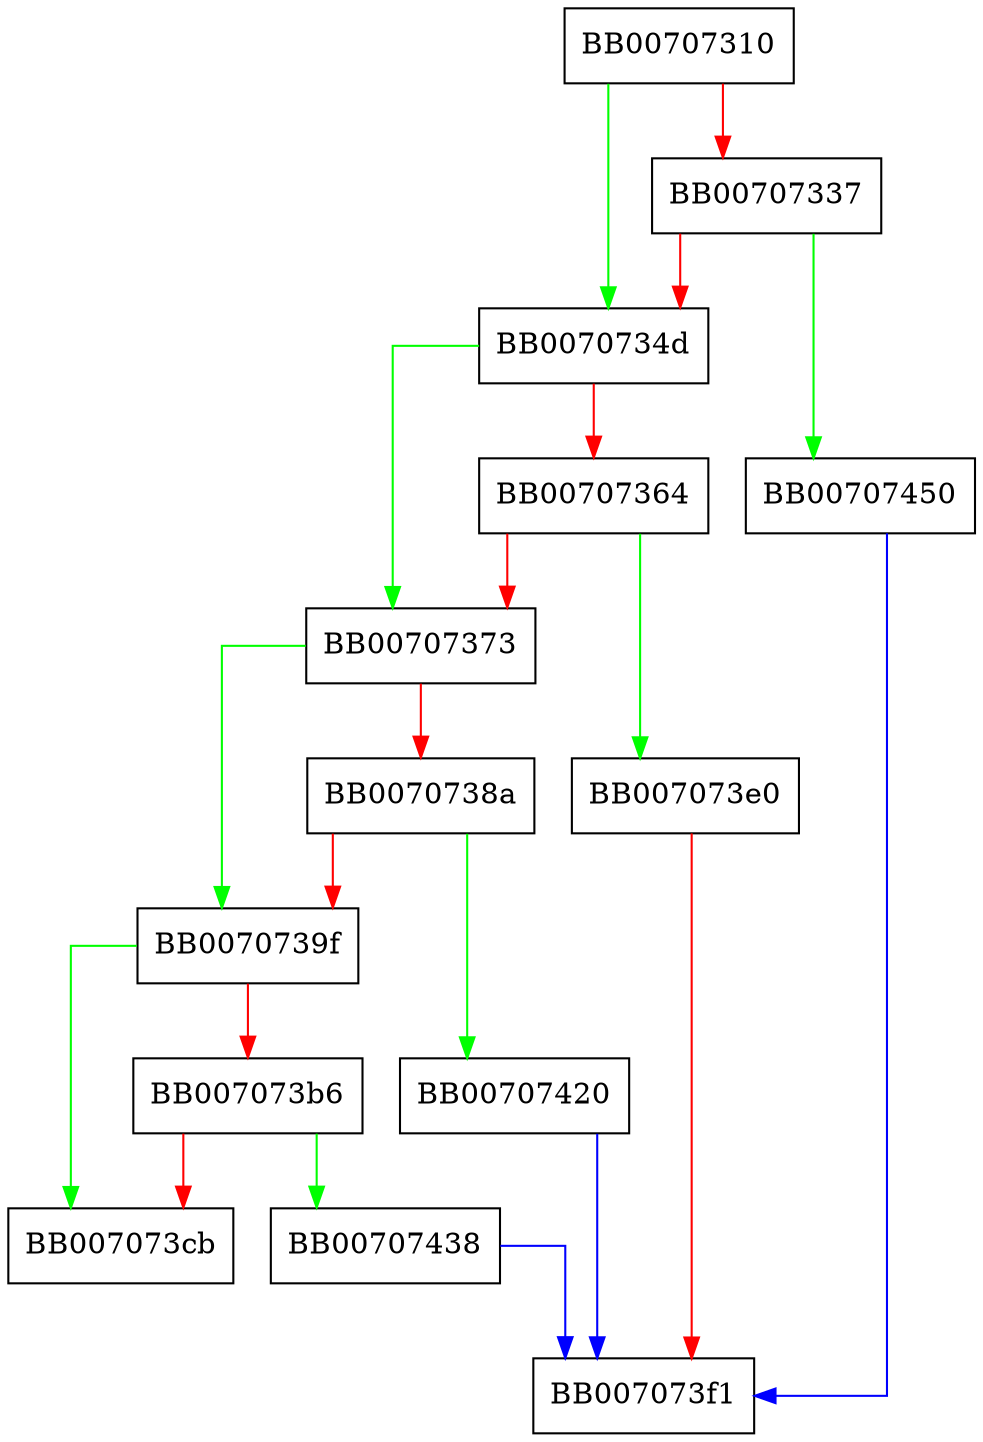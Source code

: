 digraph ossl_digest_default_get_params {
  node [shape="box"];
  graph [splines=ortho];
  BB00707310 -> BB0070734d [color="green"];
  BB00707310 -> BB00707337 [color="red"];
  BB00707337 -> BB00707450 [color="green"];
  BB00707337 -> BB0070734d [color="red"];
  BB0070734d -> BB00707373 [color="green"];
  BB0070734d -> BB00707364 [color="red"];
  BB00707364 -> BB007073e0 [color="green"];
  BB00707364 -> BB00707373 [color="red"];
  BB00707373 -> BB0070739f [color="green"];
  BB00707373 -> BB0070738a [color="red"];
  BB0070738a -> BB00707420 [color="green"];
  BB0070738a -> BB0070739f [color="red"];
  BB0070739f -> BB007073cb [color="green"];
  BB0070739f -> BB007073b6 [color="red"];
  BB007073b6 -> BB00707438 [color="green"];
  BB007073b6 -> BB007073cb [color="red"];
  BB007073e0 -> BB007073f1 [color="red"];
  BB00707420 -> BB007073f1 [color="blue"];
  BB00707438 -> BB007073f1 [color="blue"];
  BB00707450 -> BB007073f1 [color="blue"];
}